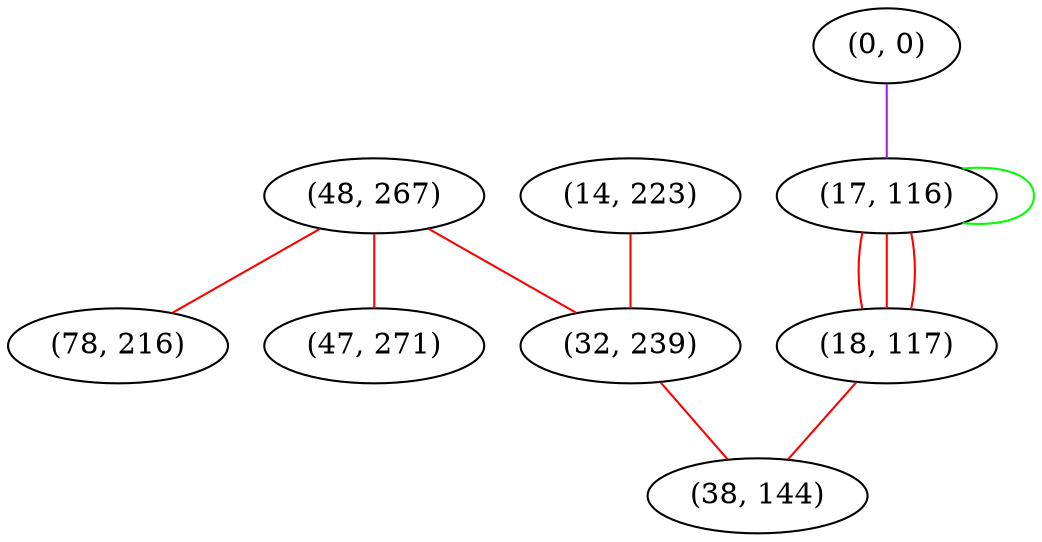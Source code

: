 graph "" {
"(48, 267)";
"(0, 0)";
"(14, 223)";
"(32, 239)";
"(78, 216)";
"(17, 116)";
"(47, 271)";
"(18, 117)";
"(38, 144)";
"(48, 267)" -- "(47, 271)"  [color=red, key=0, weight=1];
"(48, 267)" -- "(32, 239)"  [color=red, key=0, weight=1];
"(48, 267)" -- "(78, 216)"  [color=red, key=0, weight=1];
"(0, 0)" -- "(17, 116)"  [color=purple, key=0, weight=4];
"(14, 223)" -- "(32, 239)"  [color=red, key=0, weight=1];
"(32, 239)" -- "(38, 144)"  [color=red, key=0, weight=1];
"(17, 116)" -- "(18, 117)"  [color=red, key=0, weight=1];
"(17, 116)" -- "(18, 117)"  [color=red, key=1, weight=1];
"(17, 116)" -- "(18, 117)"  [color=red, key=2, weight=1];
"(17, 116)" -- "(17, 116)"  [color=green, key=0, weight=2];
"(18, 117)" -- "(38, 144)"  [color=red, key=0, weight=1];
}
